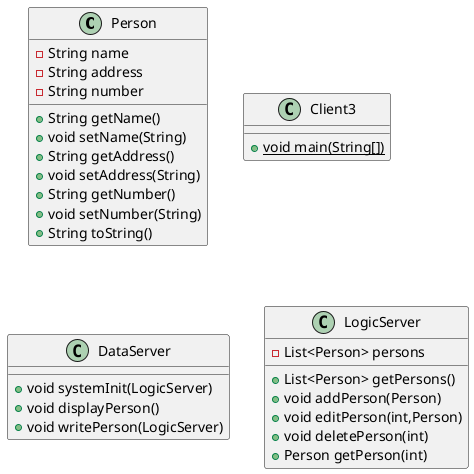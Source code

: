 @startuml
class Person {
- String name
- String address
- String number
+ String getName()
+ void setName(String)
+ String getAddress()
+ void setAddress(String)
+ String getNumber()
+ void setNumber(String)
+ String toString()
}


class Client3 {
+ {static} void main(String[])
}

class DataServer {
+ void systemInit(LogicServer)
+ void displayPerson()
+ void writePerson(LogicServer)
}

class LogicServer {
- List<Person> persons
+ List<Person> getPersons()
+ void addPerson(Person)
+ void editPerson(int,Person)
+ void deletePerson(int)
+ Person getPerson(int)
}


@enduml